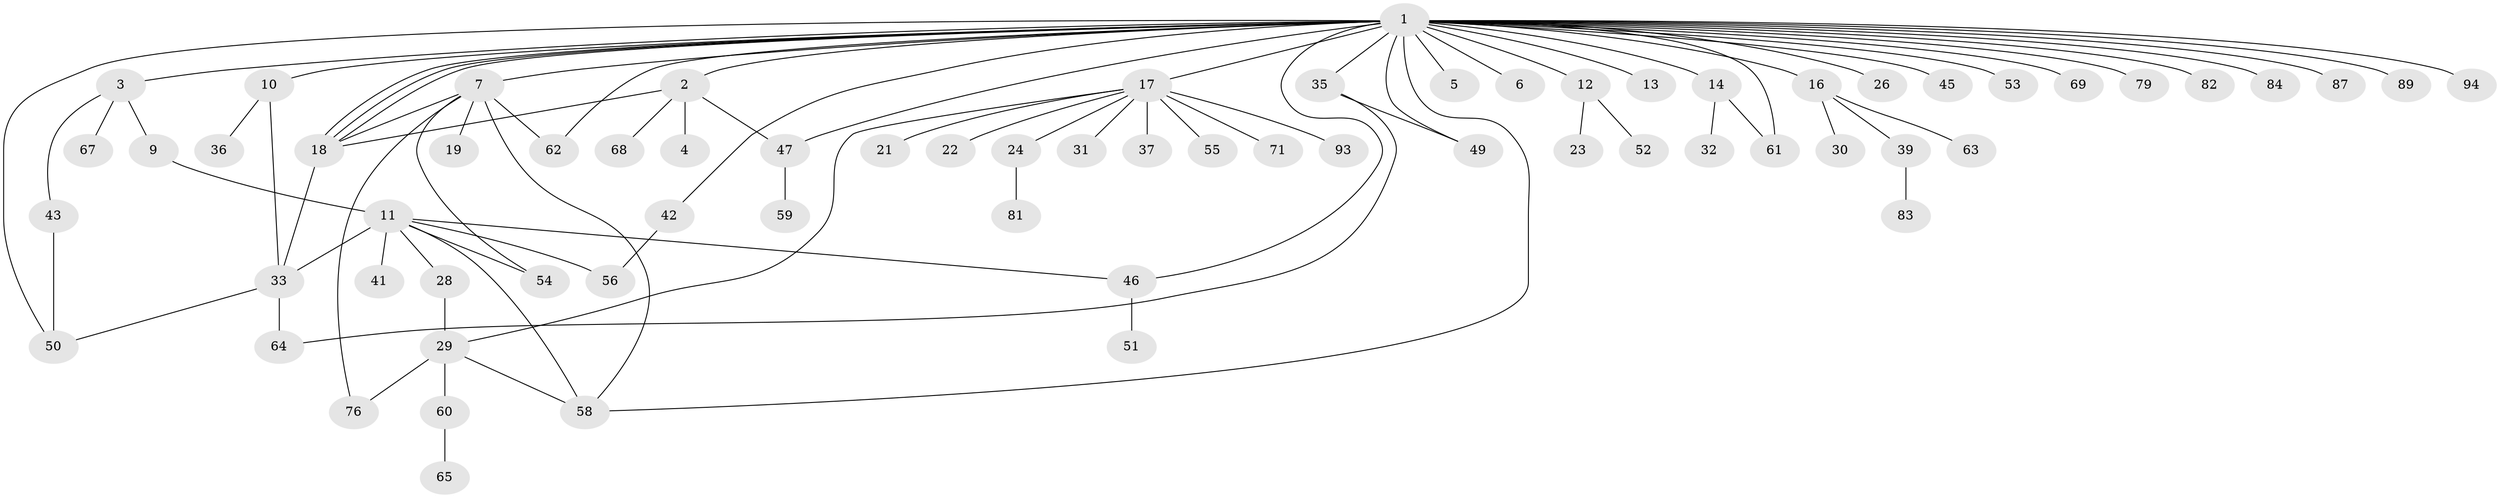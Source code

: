 // Generated by graph-tools (version 1.1) at 2025/23/03/03/25 07:23:49]
// undirected, 68 vertices, 88 edges
graph export_dot {
graph [start="1"]
  node [color=gray90,style=filled];
  1 [super="+44"];
  2 [super="+70"];
  3 [super="+34"];
  4 [super="+48"];
  5;
  6;
  7 [super="+8"];
  9;
  10 [super="+74"];
  11 [super="+66"];
  12 [super="+15"];
  13;
  14;
  16 [super="+25"];
  17 [super="+20"];
  18 [super="+90"];
  19;
  21 [super="+27"];
  22;
  23;
  24 [super="+80"];
  26;
  28;
  29 [super="+38"];
  30;
  31;
  32;
  33 [super="+40"];
  35 [super="+92"];
  36;
  37;
  39;
  41;
  42 [super="+72"];
  43;
  45;
  46;
  47 [super="+85"];
  49 [super="+75"];
  50 [super="+77"];
  51;
  52 [super="+91"];
  53;
  54;
  55;
  56 [super="+57"];
  58 [super="+78"];
  59;
  60;
  61 [super="+86"];
  62 [super="+73"];
  63;
  64;
  65 [super="+88"];
  67;
  68;
  69;
  71;
  76;
  79;
  81;
  82;
  83;
  84;
  87;
  89;
  93;
  94;
  1 -- 2 [weight=2];
  1 -- 3;
  1 -- 5;
  1 -- 6;
  1 -- 7 [weight=2];
  1 -- 10;
  1 -- 12 [weight=2];
  1 -- 13;
  1 -- 14;
  1 -- 16;
  1 -- 17 [weight=2];
  1 -- 18;
  1 -- 18;
  1 -- 18;
  1 -- 26;
  1 -- 35;
  1 -- 42;
  1 -- 45;
  1 -- 46;
  1 -- 47;
  1 -- 49;
  1 -- 50;
  1 -- 53;
  1 -- 58;
  1 -- 61;
  1 -- 69;
  1 -- 79;
  1 -- 82;
  1 -- 84;
  1 -- 87;
  1 -- 89;
  1 -- 94;
  1 -- 62;
  2 -- 4;
  2 -- 18;
  2 -- 68;
  2 -- 47;
  3 -- 9;
  3 -- 43;
  3 -- 67;
  7 -- 58;
  7 -- 18;
  7 -- 19;
  7 -- 54;
  7 -- 76;
  7 -- 62;
  9 -- 11;
  10 -- 33;
  10 -- 36;
  11 -- 28;
  11 -- 41;
  11 -- 46;
  11 -- 54;
  11 -- 33;
  11 -- 58;
  11 -- 56;
  12 -- 52;
  12 -- 23;
  14 -- 32;
  14 -- 61;
  16 -- 39;
  16 -- 63;
  16 -- 30;
  17 -- 71;
  17 -- 93;
  17 -- 37;
  17 -- 21;
  17 -- 22;
  17 -- 55;
  17 -- 24;
  17 -- 29;
  17 -- 31;
  18 -- 33;
  24 -- 81;
  28 -- 29;
  29 -- 58;
  29 -- 60;
  29 -- 76;
  33 -- 64;
  33 -- 50;
  35 -- 64;
  35 -- 49;
  39 -- 83;
  42 -- 56;
  43 -- 50;
  46 -- 51;
  47 -- 59;
  60 -- 65;
}
